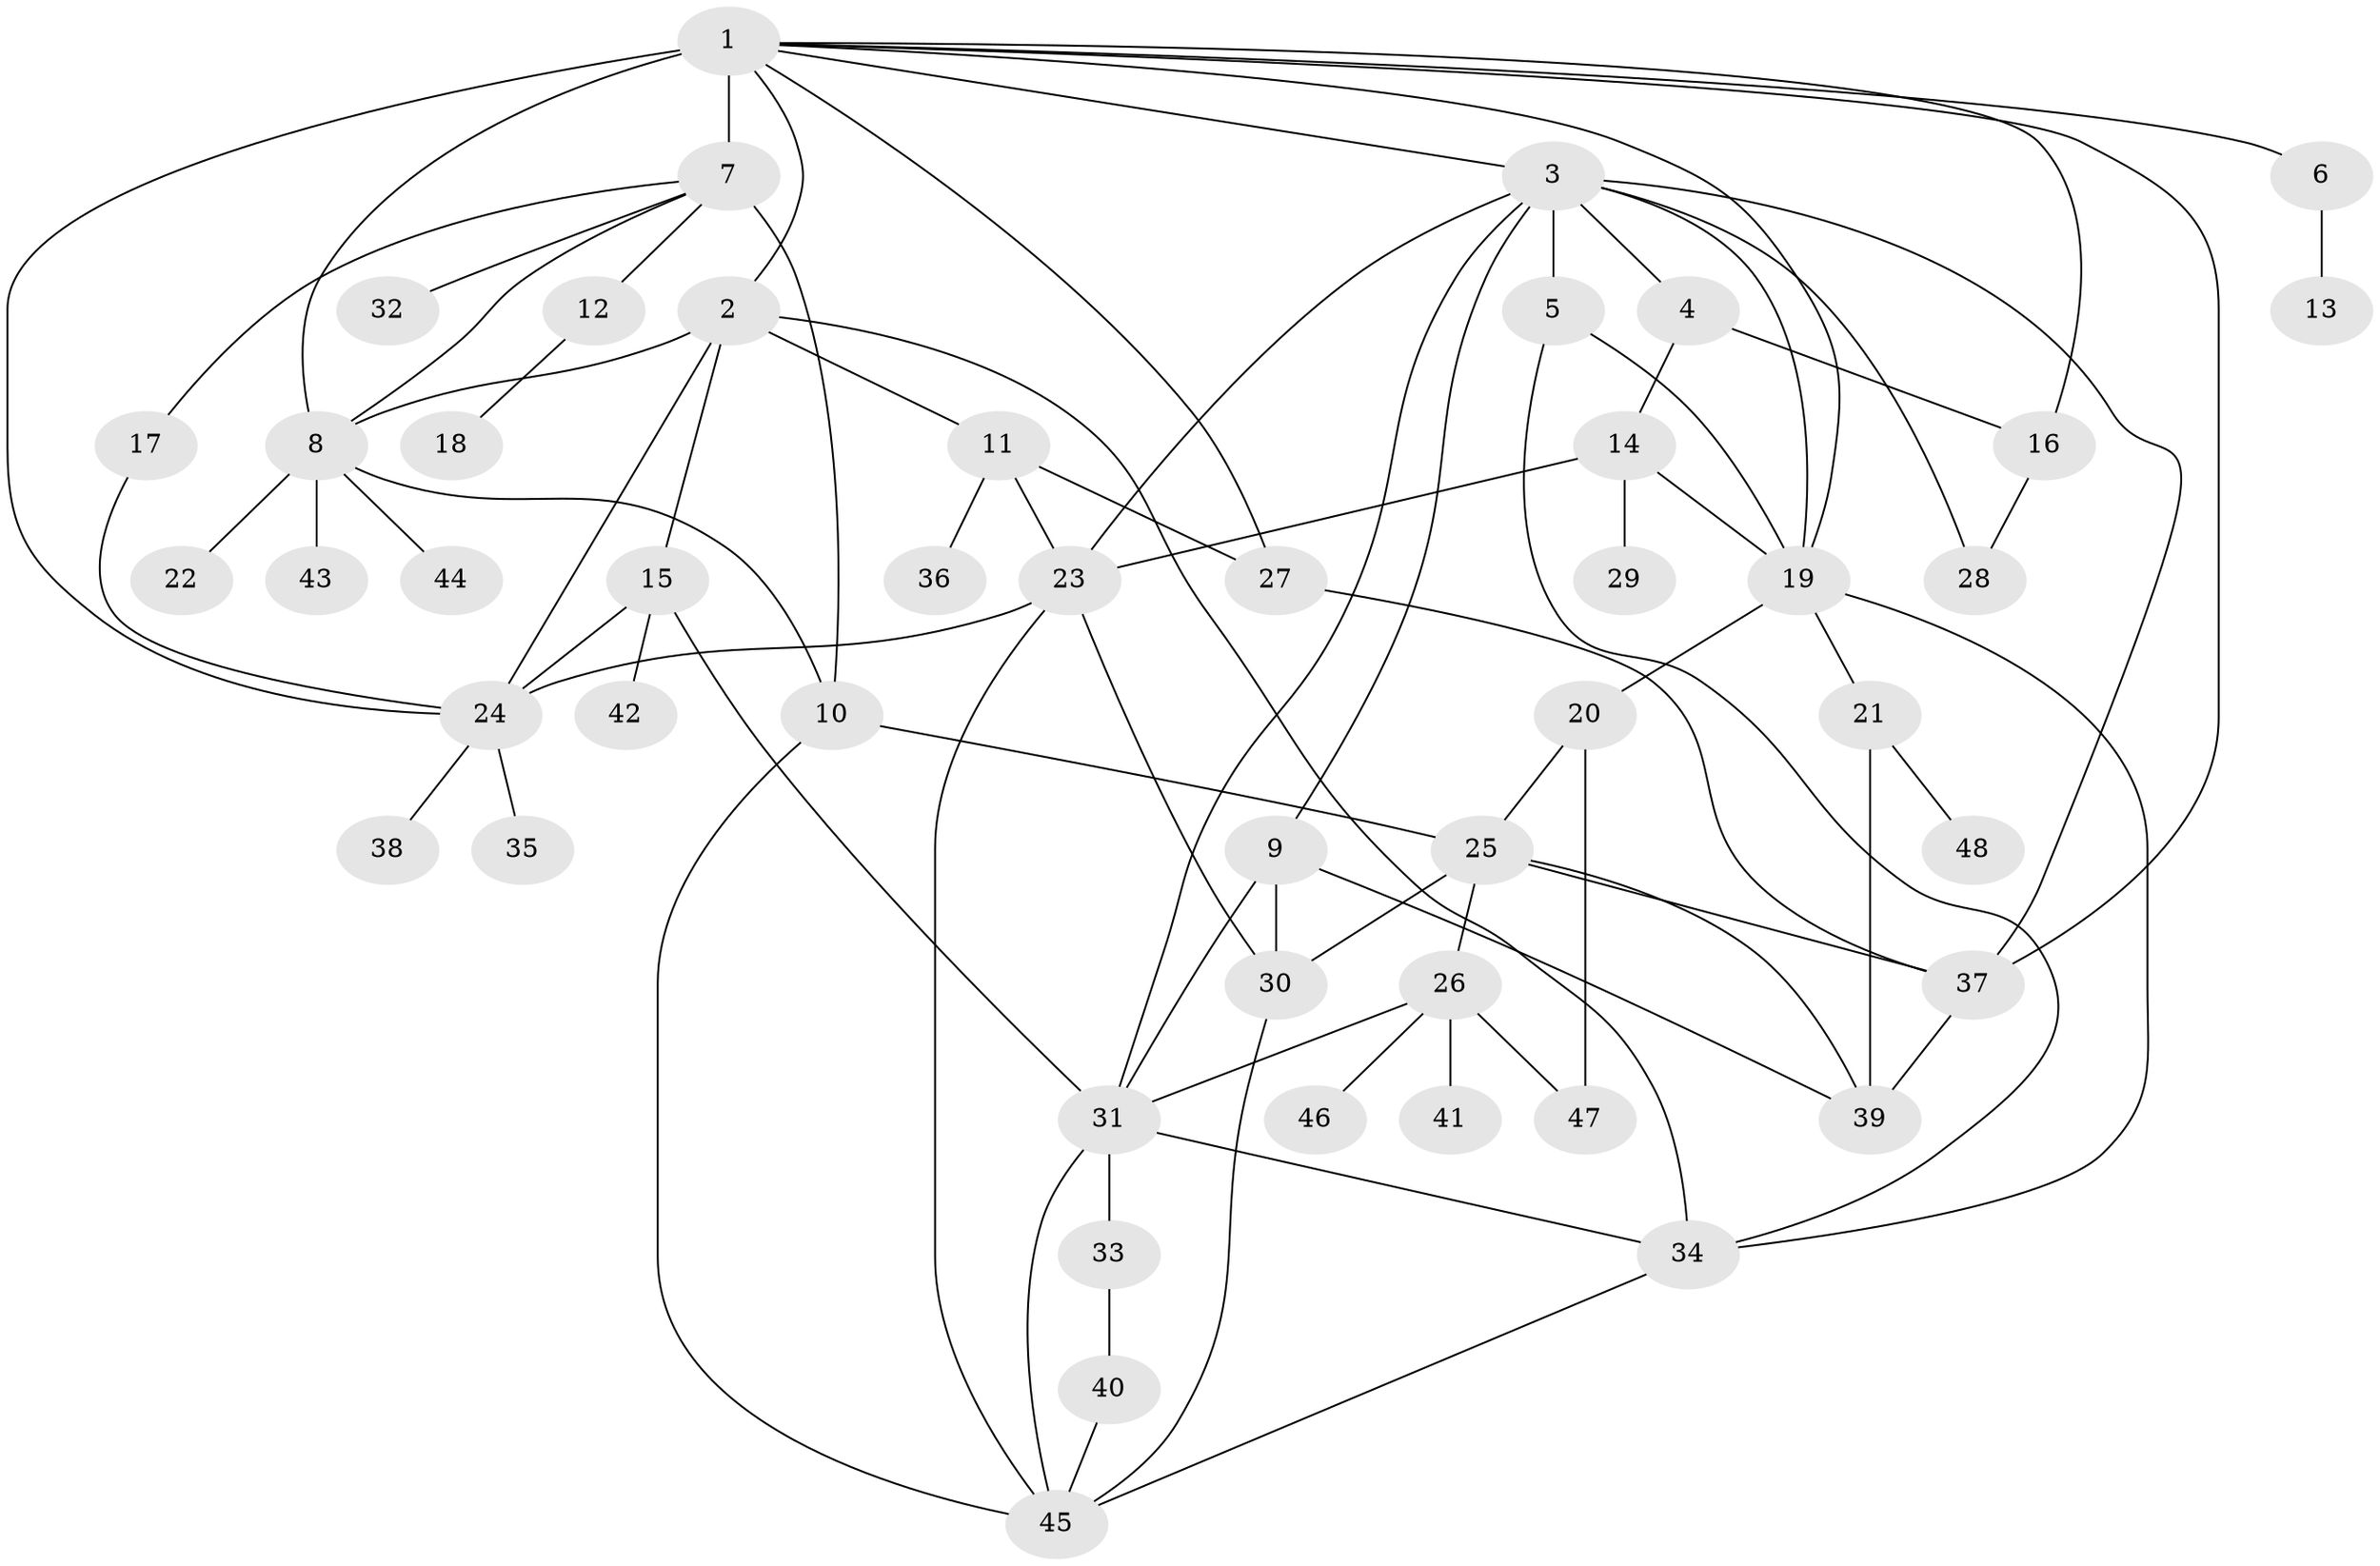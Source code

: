 // original degree distribution, {16: 0.021052631578947368, 8: 0.05263157894736842, 4: 0.06315789473684211, 1: 0.49473684210526314, 3: 0.09473684210526316, 2: 0.14736842105263157, 5: 0.08421052631578947, 7: 0.021052631578947368, 6: 0.021052631578947368}
// Generated by graph-tools (version 1.1) at 2025/35/03/09/25 02:35:17]
// undirected, 48 vertices, 83 edges
graph export_dot {
graph [start="1"]
  node [color=gray90,style=filled];
  1;
  2;
  3;
  4;
  5;
  6;
  7;
  8;
  9;
  10;
  11;
  12;
  13;
  14;
  15;
  16;
  17;
  18;
  19;
  20;
  21;
  22;
  23;
  24;
  25;
  26;
  27;
  28;
  29;
  30;
  31;
  32;
  33;
  34;
  35;
  36;
  37;
  38;
  39;
  40;
  41;
  42;
  43;
  44;
  45;
  46;
  47;
  48;
  1 -- 2 [weight=1.0];
  1 -- 3 [weight=1.0];
  1 -- 6 [weight=1.0];
  1 -- 7 [weight=6.0];
  1 -- 8 [weight=1.0];
  1 -- 16 [weight=1.0];
  1 -- 19 [weight=1.0];
  1 -- 24 [weight=1.0];
  1 -- 27 [weight=1.0];
  1 -- 37 [weight=1.0];
  2 -- 8 [weight=1.0];
  2 -- 11 [weight=1.0];
  2 -- 15 [weight=1.0];
  2 -- 24 [weight=1.0];
  2 -- 34 [weight=1.0];
  3 -- 4 [weight=1.0];
  3 -- 5 [weight=6.0];
  3 -- 9 [weight=1.0];
  3 -- 19 [weight=1.0];
  3 -- 23 [weight=1.0];
  3 -- 28 [weight=1.0];
  3 -- 31 [weight=1.0];
  3 -- 37 [weight=1.0];
  4 -- 14 [weight=1.0];
  4 -- 16 [weight=1.0];
  5 -- 19 [weight=1.0];
  5 -- 34 [weight=1.0];
  6 -- 13 [weight=1.0];
  7 -- 8 [weight=1.0];
  7 -- 10 [weight=1.0];
  7 -- 12 [weight=1.0];
  7 -- 17 [weight=1.0];
  7 -- 32 [weight=1.0];
  8 -- 10 [weight=1.0];
  8 -- 22 [weight=1.0];
  8 -- 43 [weight=1.0];
  8 -- 44 [weight=1.0];
  9 -- 30 [weight=1.0];
  9 -- 31 [weight=1.0];
  9 -- 39 [weight=1.0];
  10 -- 25 [weight=1.0];
  10 -- 45 [weight=1.0];
  11 -- 23 [weight=1.0];
  11 -- 27 [weight=1.0];
  11 -- 36 [weight=1.0];
  12 -- 18 [weight=1.0];
  14 -- 19 [weight=1.0];
  14 -- 23 [weight=1.0];
  14 -- 29 [weight=1.0];
  15 -- 24 [weight=1.0];
  15 -- 31 [weight=1.0];
  15 -- 42 [weight=1.0];
  16 -- 28 [weight=1.0];
  17 -- 24 [weight=1.0];
  19 -- 20 [weight=1.0];
  19 -- 21 [weight=1.0];
  19 -- 34 [weight=1.0];
  20 -- 25 [weight=1.0];
  20 -- 47 [weight=2.0];
  21 -- 39 [weight=1.0];
  21 -- 48 [weight=1.0];
  23 -- 24 [weight=1.0];
  23 -- 30 [weight=1.0];
  23 -- 45 [weight=1.0];
  24 -- 35 [weight=1.0];
  24 -- 38 [weight=1.0];
  25 -- 26 [weight=1.0];
  25 -- 30 [weight=1.0];
  25 -- 37 [weight=1.0];
  25 -- 39 [weight=1.0];
  26 -- 31 [weight=1.0];
  26 -- 41 [weight=1.0];
  26 -- 46 [weight=1.0];
  26 -- 47 [weight=1.0];
  27 -- 37 [weight=1.0];
  30 -- 45 [weight=1.0];
  31 -- 33 [weight=1.0];
  31 -- 34 [weight=1.0];
  31 -- 45 [weight=1.0];
  33 -- 40 [weight=1.0];
  34 -- 45 [weight=1.0];
  37 -- 39 [weight=2.0];
  40 -- 45 [weight=1.0];
}

